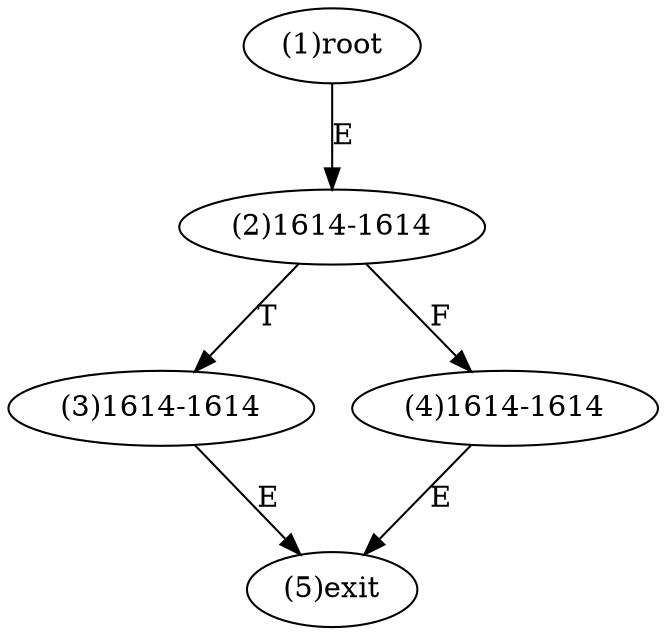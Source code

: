 digraph "" { 
1[ label="(1)root"];
2[ label="(2)1614-1614"];
3[ label="(3)1614-1614"];
4[ label="(4)1614-1614"];
5[ label="(5)exit"];
1->2[ label="E"];
2->4[ label="F"];
2->3[ label="T"];
3->5[ label="E"];
4->5[ label="E"];
}